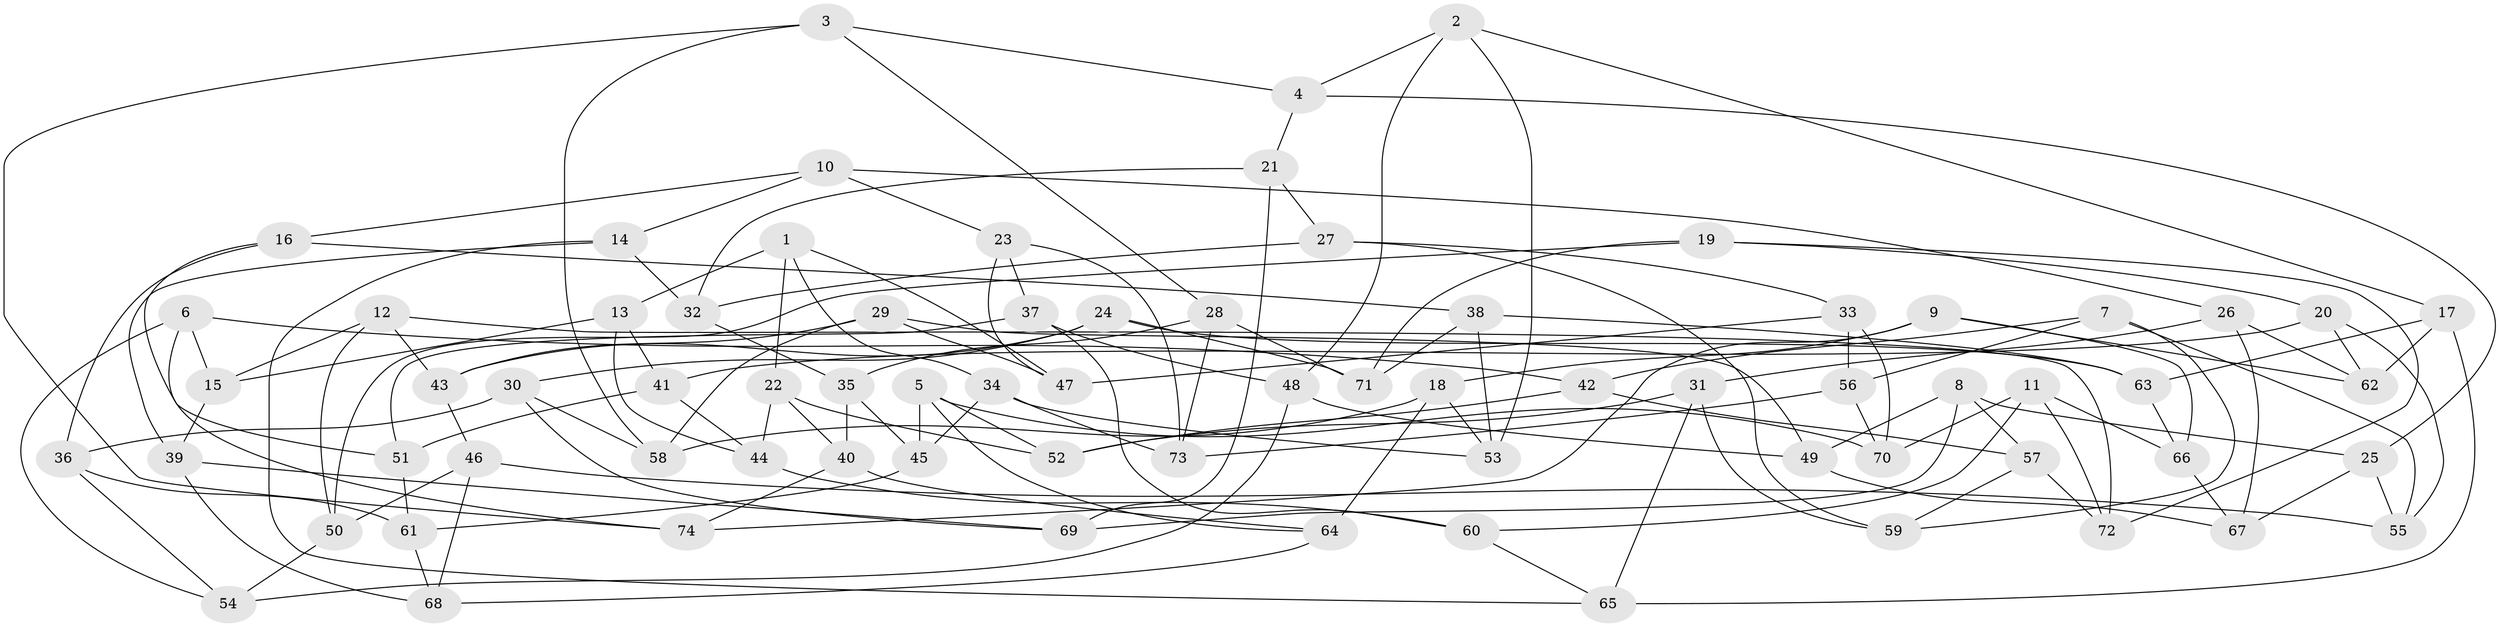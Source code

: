 // Generated by graph-tools (version 1.1) at 2025/26/03/09/25 03:26:51]
// undirected, 74 vertices, 148 edges
graph export_dot {
graph [start="1"]
  node [color=gray90,style=filled];
  1;
  2;
  3;
  4;
  5;
  6;
  7;
  8;
  9;
  10;
  11;
  12;
  13;
  14;
  15;
  16;
  17;
  18;
  19;
  20;
  21;
  22;
  23;
  24;
  25;
  26;
  27;
  28;
  29;
  30;
  31;
  32;
  33;
  34;
  35;
  36;
  37;
  38;
  39;
  40;
  41;
  42;
  43;
  44;
  45;
  46;
  47;
  48;
  49;
  50;
  51;
  52;
  53;
  54;
  55;
  56;
  57;
  58;
  59;
  60;
  61;
  62;
  63;
  64;
  65;
  66;
  67;
  68;
  69;
  70;
  71;
  72;
  73;
  74;
  1 -- 22;
  1 -- 13;
  1 -- 34;
  1 -- 47;
  2 -- 53;
  2 -- 48;
  2 -- 4;
  2 -- 17;
  3 -- 28;
  3 -- 4;
  3 -- 74;
  3 -- 58;
  4 -- 25;
  4 -- 21;
  5 -- 52;
  5 -- 64;
  5 -- 70;
  5 -- 45;
  6 -- 74;
  6 -- 42;
  6 -- 15;
  6 -- 54;
  7 -- 42;
  7 -- 59;
  7 -- 55;
  7 -- 56;
  8 -- 69;
  8 -- 25;
  8 -- 57;
  8 -- 49;
  9 -- 74;
  9 -- 66;
  9 -- 62;
  9 -- 18;
  10 -- 14;
  10 -- 16;
  10 -- 23;
  10 -- 26;
  11 -- 72;
  11 -- 70;
  11 -- 60;
  11 -- 66;
  12 -- 43;
  12 -- 50;
  12 -- 15;
  12 -- 72;
  13 -- 44;
  13 -- 41;
  13 -- 15;
  14 -- 39;
  14 -- 65;
  14 -- 32;
  15 -- 39;
  16 -- 38;
  16 -- 36;
  16 -- 51;
  17 -- 63;
  17 -- 62;
  17 -- 65;
  18 -- 58;
  18 -- 64;
  18 -- 53;
  19 -- 71;
  19 -- 50;
  19 -- 72;
  19 -- 20;
  20 -- 41;
  20 -- 62;
  20 -- 55;
  21 -- 32;
  21 -- 69;
  21 -- 27;
  22 -- 52;
  22 -- 44;
  22 -- 40;
  23 -- 73;
  23 -- 47;
  23 -- 37;
  24 -- 63;
  24 -- 30;
  24 -- 71;
  24 -- 43;
  25 -- 67;
  25 -- 55;
  26 -- 62;
  26 -- 67;
  26 -- 31;
  27 -- 33;
  27 -- 32;
  27 -- 59;
  28 -- 73;
  28 -- 71;
  28 -- 35;
  29 -- 47;
  29 -- 49;
  29 -- 43;
  29 -- 58;
  30 -- 58;
  30 -- 69;
  30 -- 36;
  31 -- 65;
  31 -- 52;
  31 -- 59;
  32 -- 35;
  33 -- 70;
  33 -- 56;
  33 -- 47;
  34 -- 53;
  34 -- 73;
  34 -- 45;
  35 -- 40;
  35 -- 45;
  36 -- 54;
  36 -- 61;
  37 -- 60;
  37 -- 51;
  37 -- 48;
  38 -- 53;
  38 -- 71;
  38 -- 63;
  39 -- 68;
  39 -- 69;
  40 -- 64;
  40 -- 74;
  41 -- 44;
  41 -- 51;
  42 -- 57;
  42 -- 52;
  43 -- 46;
  44 -- 60;
  45 -- 61;
  46 -- 50;
  46 -- 55;
  46 -- 68;
  48 -- 54;
  48 -- 49;
  49 -- 67;
  50 -- 54;
  51 -- 61;
  56 -- 73;
  56 -- 70;
  57 -- 59;
  57 -- 72;
  60 -- 65;
  61 -- 68;
  63 -- 66;
  64 -- 68;
  66 -- 67;
}
